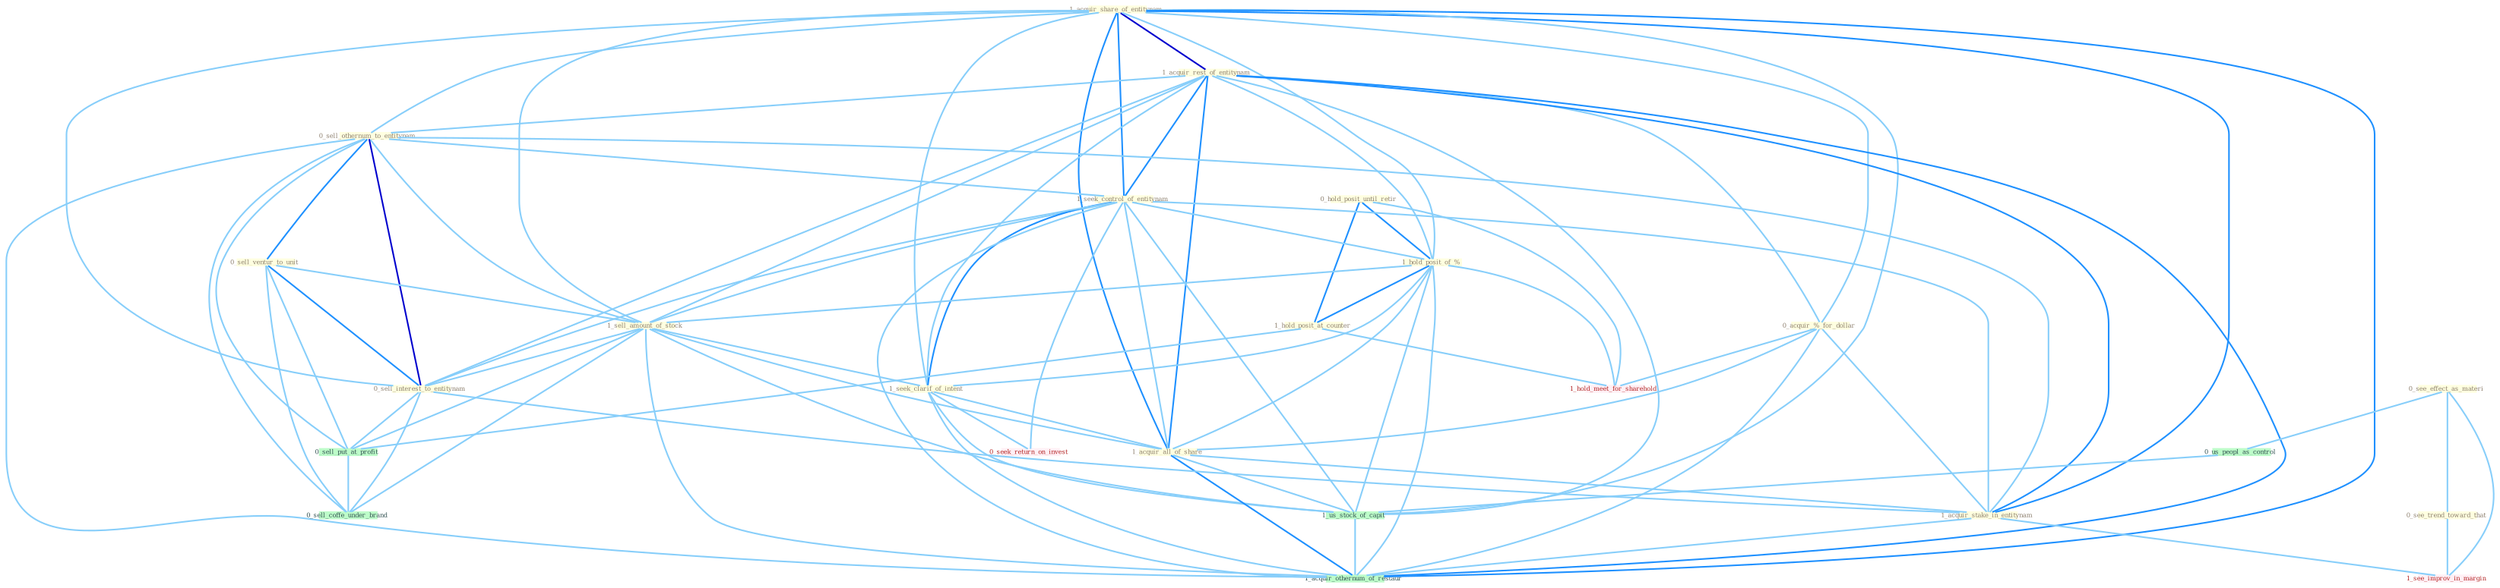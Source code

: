 Graph G{ 
    node
    [shape=polygon,style=filled,width=.5,height=.06,color="#BDFCC9",fixedsize=true,fontsize=4,
    fontcolor="#2f4f4f"];
    {node
    [color="#ffffe0", fontcolor="#8b7d6b"] "1_acquir_share_of_entitynam " "1_acquir_rest_of_entitynam " "0_acquir_%_for_dollar " "0_sell_othernum_to_entitynam " "0_hold_posit_until_retir " "1_seek_control_of_entitynam " "0_see_effect_as_materi " "1_hold_posit_of_% " "0_sell_ventur_to_unit " "1_sell_amount_of_stock " "1_seek_clarif_of_intent " "1_acquir_all_of_share " "1_hold_posit_at_counter " "0_see_trend_toward_that " "0_sell_interest_to_entitynam " "1_acquir_stake_in_entitynam "}
{node [color="#fff0f5", fontcolor="#b22222"] "0_seek_return_on_invest " "1_see_improv_in_margin " "1_hold_meet_for_sharehold "}
edge [color="#B0E2FF"];

	"1_acquir_share_of_entitynam " -- "1_acquir_rest_of_entitynam " [w="3", color="#0000cd" , len=0.6];
	"1_acquir_share_of_entitynam " -- "0_acquir_%_for_dollar " [w="1", color="#87cefa" ];
	"1_acquir_share_of_entitynam " -- "0_sell_othernum_to_entitynam " [w="1", color="#87cefa" ];
	"1_acquir_share_of_entitynam " -- "1_seek_control_of_entitynam " [w="2", color="#1e90ff" , len=0.8];
	"1_acquir_share_of_entitynam " -- "1_hold_posit_of_% " [w="1", color="#87cefa" ];
	"1_acquir_share_of_entitynam " -- "1_sell_amount_of_stock " [w="1", color="#87cefa" ];
	"1_acquir_share_of_entitynam " -- "1_seek_clarif_of_intent " [w="1", color="#87cefa" ];
	"1_acquir_share_of_entitynam " -- "1_acquir_all_of_share " [w="2", color="#1e90ff" , len=0.8];
	"1_acquir_share_of_entitynam " -- "0_sell_interest_to_entitynam " [w="1", color="#87cefa" ];
	"1_acquir_share_of_entitynam " -- "1_acquir_stake_in_entitynam " [w="2", color="#1e90ff" , len=0.8];
	"1_acquir_share_of_entitynam " -- "1_us_stock_of_capit " [w="1", color="#87cefa" ];
	"1_acquir_share_of_entitynam " -- "1_acquir_othernum_of_restaur " [w="2", color="#1e90ff" , len=0.8];
	"1_acquir_rest_of_entitynam " -- "0_acquir_%_for_dollar " [w="1", color="#87cefa" ];
	"1_acquir_rest_of_entitynam " -- "0_sell_othernum_to_entitynam " [w="1", color="#87cefa" ];
	"1_acquir_rest_of_entitynam " -- "1_seek_control_of_entitynam " [w="2", color="#1e90ff" , len=0.8];
	"1_acquir_rest_of_entitynam " -- "1_hold_posit_of_% " [w="1", color="#87cefa" ];
	"1_acquir_rest_of_entitynam " -- "1_sell_amount_of_stock " [w="1", color="#87cefa" ];
	"1_acquir_rest_of_entitynam " -- "1_seek_clarif_of_intent " [w="1", color="#87cefa" ];
	"1_acquir_rest_of_entitynam " -- "1_acquir_all_of_share " [w="2", color="#1e90ff" , len=0.8];
	"1_acquir_rest_of_entitynam " -- "0_sell_interest_to_entitynam " [w="1", color="#87cefa" ];
	"1_acquir_rest_of_entitynam " -- "1_acquir_stake_in_entitynam " [w="2", color="#1e90ff" , len=0.8];
	"1_acquir_rest_of_entitynam " -- "1_us_stock_of_capit " [w="1", color="#87cefa" ];
	"1_acquir_rest_of_entitynam " -- "1_acquir_othernum_of_restaur " [w="2", color="#1e90ff" , len=0.8];
	"0_acquir_%_for_dollar " -- "1_acquir_all_of_share " [w="1", color="#87cefa" ];
	"0_acquir_%_for_dollar " -- "1_acquir_stake_in_entitynam " [w="1", color="#87cefa" ];
	"0_acquir_%_for_dollar " -- "1_hold_meet_for_sharehold " [w="1", color="#87cefa" ];
	"0_acquir_%_for_dollar " -- "1_acquir_othernum_of_restaur " [w="1", color="#87cefa" ];
	"0_sell_othernum_to_entitynam " -- "1_seek_control_of_entitynam " [w="1", color="#87cefa" ];
	"0_sell_othernum_to_entitynam " -- "0_sell_ventur_to_unit " [w="2", color="#1e90ff" , len=0.8];
	"0_sell_othernum_to_entitynam " -- "1_sell_amount_of_stock " [w="1", color="#87cefa" ];
	"0_sell_othernum_to_entitynam " -- "0_sell_interest_to_entitynam " [w="3", color="#0000cd" , len=0.6];
	"0_sell_othernum_to_entitynam " -- "1_acquir_stake_in_entitynam " [w="1", color="#87cefa" ];
	"0_sell_othernum_to_entitynam " -- "0_sell_put_at_profit " [w="1", color="#87cefa" ];
	"0_sell_othernum_to_entitynam " -- "0_sell_coffe_under_brand " [w="1", color="#87cefa" ];
	"0_sell_othernum_to_entitynam " -- "1_acquir_othernum_of_restaur " [w="1", color="#87cefa" ];
	"0_hold_posit_until_retir " -- "1_hold_posit_of_% " [w="2", color="#1e90ff" , len=0.8];
	"0_hold_posit_until_retir " -- "1_hold_posit_at_counter " [w="2", color="#1e90ff" , len=0.8];
	"0_hold_posit_until_retir " -- "1_hold_meet_for_sharehold " [w="1", color="#87cefa" ];
	"1_seek_control_of_entitynam " -- "1_hold_posit_of_% " [w="1", color="#87cefa" ];
	"1_seek_control_of_entitynam " -- "1_sell_amount_of_stock " [w="1", color="#87cefa" ];
	"1_seek_control_of_entitynam " -- "1_seek_clarif_of_intent " [w="2", color="#1e90ff" , len=0.8];
	"1_seek_control_of_entitynam " -- "1_acquir_all_of_share " [w="1", color="#87cefa" ];
	"1_seek_control_of_entitynam " -- "0_sell_interest_to_entitynam " [w="1", color="#87cefa" ];
	"1_seek_control_of_entitynam " -- "1_acquir_stake_in_entitynam " [w="1", color="#87cefa" ];
	"1_seek_control_of_entitynam " -- "0_seek_return_on_invest " [w="1", color="#87cefa" ];
	"1_seek_control_of_entitynam " -- "1_us_stock_of_capit " [w="1", color="#87cefa" ];
	"1_seek_control_of_entitynam " -- "1_acquir_othernum_of_restaur " [w="1", color="#87cefa" ];
	"0_see_effect_as_materi " -- "0_see_trend_toward_that " [w="1", color="#87cefa" ];
	"0_see_effect_as_materi " -- "0_us_peopl_as_control " [w="1", color="#87cefa" ];
	"0_see_effect_as_materi " -- "1_see_improv_in_margin " [w="1", color="#87cefa" ];
	"1_hold_posit_of_% " -- "1_sell_amount_of_stock " [w="1", color="#87cefa" ];
	"1_hold_posit_of_% " -- "1_seek_clarif_of_intent " [w="1", color="#87cefa" ];
	"1_hold_posit_of_% " -- "1_acquir_all_of_share " [w="1", color="#87cefa" ];
	"1_hold_posit_of_% " -- "1_hold_posit_at_counter " [w="2", color="#1e90ff" , len=0.8];
	"1_hold_posit_of_% " -- "1_us_stock_of_capit " [w="1", color="#87cefa" ];
	"1_hold_posit_of_% " -- "1_hold_meet_for_sharehold " [w="1", color="#87cefa" ];
	"1_hold_posit_of_% " -- "1_acquir_othernum_of_restaur " [w="1", color="#87cefa" ];
	"0_sell_ventur_to_unit " -- "1_sell_amount_of_stock " [w="1", color="#87cefa" ];
	"0_sell_ventur_to_unit " -- "0_sell_interest_to_entitynam " [w="2", color="#1e90ff" , len=0.8];
	"0_sell_ventur_to_unit " -- "0_sell_put_at_profit " [w="1", color="#87cefa" ];
	"0_sell_ventur_to_unit " -- "0_sell_coffe_under_brand " [w="1", color="#87cefa" ];
	"1_sell_amount_of_stock " -- "1_seek_clarif_of_intent " [w="1", color="#87cefa" ];
	"1_sell_amount_of_stock " -- "1_acquir_all_of_share " [w="1", color="#87cefa" ];
	"1_sell_amount_of_stock " -- "0_sell_interest_to_entitynam " [w="1", color="#87cefa" ];
	"1_sell_amount_of_stock " -- "0_sell_put_at_profit " [w="1", color="#87cefa" ];
	"1_sell_amount_of_stock " -- "1_us_stock_of_capit " [w="1", color="#87cefa" ];
	"1_sell_amount_of_stock " -- "0_sell_coffe_under_brand " [w="1", color="#87cefa" ];
	"1_sell_amount_of_stock " -- "1_acquir_othernum_of_restaur " [w="1", color="#87cefa" ];
	"1_seek_clarif_of_intent " -- "1_acquir_all_of_share " [w="1", color="#87cefa" ];
	"1_seek_clarif_of_intent " -- "0_seek_return_on_invest " [w="1", color="#87cefa" ];
	"1_seek_clarif_of_intent " -- "1_us_stock_of_capit " [w="1", color="#87cefa" ];
	"1_seek_clarif_of_intent " -- "1_acquir_othernum_of_restaur " [w="1", color="#87cefa" ];
	"1_acquir_all_of_share " -- "1_acquir_stake_in_entitynam " [w="1", color="#87cefa" ];
	"1_acquir_all_of_share " -- "1_us_stock_of_capit " [w="1", color="#87cefa" ];
	"1_acquir_all_of_share " -- "1_acquir_othernum_of_restaur " [w="2", color="#1e90ff" , len=0.8];
	"1_hold_posit_at_counter " -- "0_sell_put_at_profit " [w="1", color="#87cefa" ];
	"1_hold_posit_at_counter " -- "1_hold_meet_for_sharehold " [w="1", color="#87cefa" ];
	"0_see_trend_toward_that " -- "1_see_improv_in_margin " [w="1", color="#87cefa" ];
	"0_sell_interest_to_entitynam " -- "1_acquir_stake_in_entitynam " [w="1", color="#87cefa" ];
	"0_sell_interest_to_entitynam " -- "0_sell_put_at_profit " [w="1", color="#87cefa" ];
	"0_sell_interest_to_entitynam " -- "0_sell_coffe_under_brand " [w="1", color="#87cefa" ];
	"1_acquir_stake_in_entitynam " -- "1_see_improv_in_margin " [w="1", color="#87cefa" ];
	"1_acquir_stake_in_entitynam " -- "1_acquir_othernum_of_restaur " [w="1", color="#87cefa" ];
	"0_us_peopl_as_control " -- "1_us_stock_of_capit " [w="1", color="#87cefa" ];
	"0_sell_put_at_profit " -- "0_sell_coffe_under_brand " [w="1", color="#87cefa" ];
	"1_us_stock_of_capit " -- "1_acquir_othernum_of_restaur " [w="1", color="#87cefa" ];
}